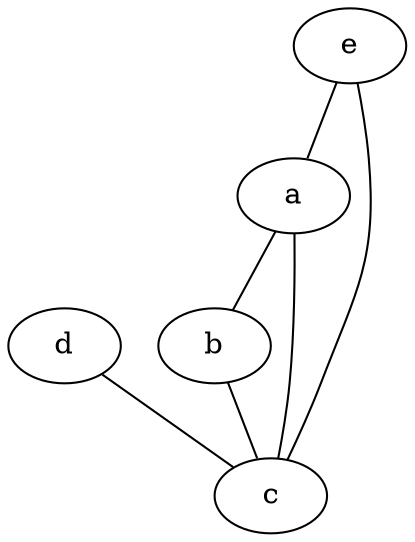 // circo ornek-basit-graf.dot -Tsvg -o ornek-basit-graf.svg
graph {
    a -- b;
    b -- c;
    a -- c;
    d -- c;
    e -- c;
    e -- a;
}
